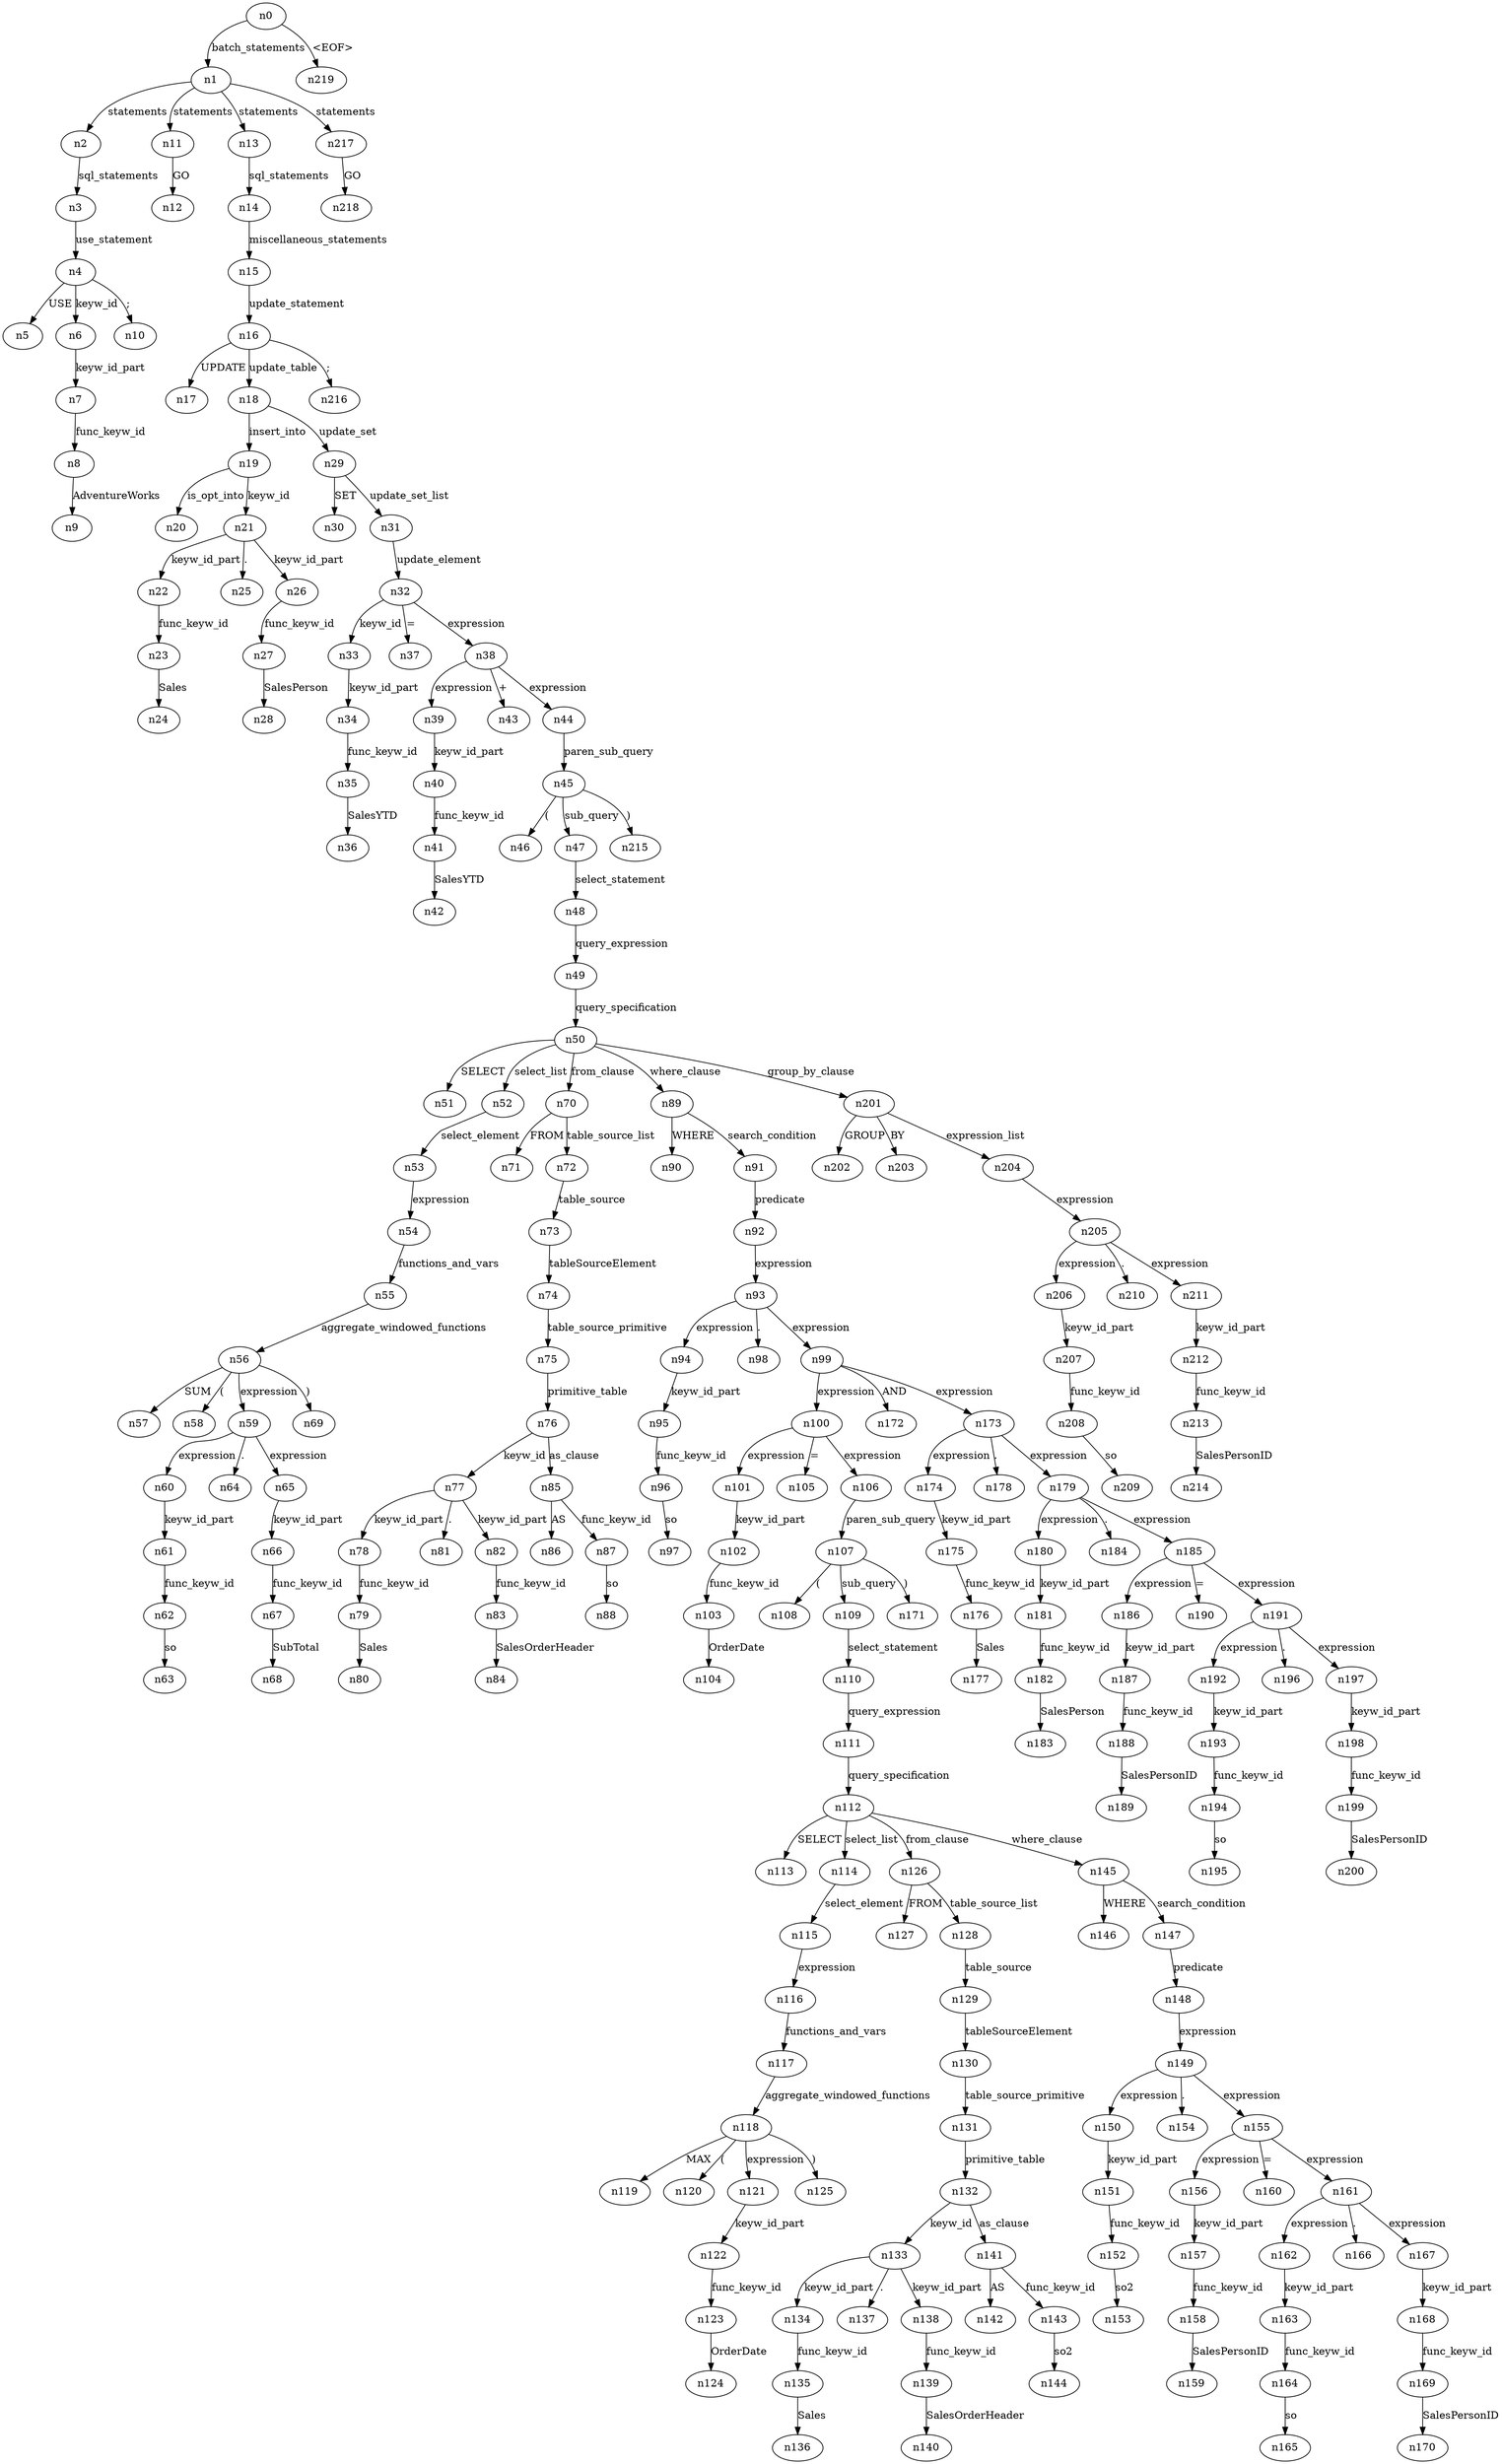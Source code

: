 digraph ParseTree {
  n0 -> n1 [label="batch_statements"];
  n1 -> n2 [label="statements"];
  n2 -> n3 [label="sql_statements"];
  n3 -> n4 [label="use_statement"];
  n4 -> n5 [label="USE"];
  n4 -> n6 [label="keyw_id"];
  n6 -> n7 [label="keyw_id_part"];
  n7 -> n8 [label="func_keyw_id"];
  n8 -> n9 [label="AdventureWorks"];
  n4 -> n10 [label=";"];
  n1 -> n11 [label="statements"];
  n11 -> n12 [label="GO"];
  n1 -> n13 [label="statements"];
  n13 -> n14 [label="sql_statements"];
  n14 -> n15 [label="miscellaneous_statements"];
  n15 -> n16 [label="update_statement"];
  n16 -> n17 [label="UPDATE"];
  n16 -> n18 [label="update_table"];
  n18 -> n19 [label="insert_into"];
  n19 -> n20 [label="is_opt_into"];
  n19 -> n21 [label="keyw_id"];
  n21 -> n22 [label="keyw_id_part"];
  n22 -> n23 [label="func_keyw_id"];
  n23 -> n24 [label="Sales"];
  n21 -> n25 [label="."];
  n21 -> n26 [label="keyw_id_part"];
  n26 -> n27 [label="func_keyw_id"];
  n27 -> n28 [label="SalesPerson"];
  n18 -> n29 [label="update_set"];
  n29 -> n30 [label="SET"];
  n29 -> n31 [label="update_set_list"];
  n31 -> n32 [label="update_element"];
  n32 -> n33 [label="keyw_id"];
  n33 -> n34 [label="keyw_id_part"];
  n34 -> n35 [label="func_keyw_id"];
  n35 -> n36 [label="SalesYTD"];
  n32 -> n37 [label="="];
  n32 -> n38 [label="expression"];
  n38 -> n39 [label="expression"];
  n39 -> n40 [label="keyw_id_part"];
  n40 -> n41 [label="func_keyw_id"];
  n41 -> n42 [label="SalesYTD"];
  n38 -> n43 [label="+"];
  n38 -> n44 [label="expression"];
  n44 -> n45 [label="paren_sub_query"];
  n45 -> n46 [label="("];
  n45 -> n47 [label="sub_query"];
  n47 -> n48 [label="select_statement"];
  n48 -> n49 [label="query_expression"];
  n49 -> n50 [label="query_specification"];
  n50 -> n51 [label="SELECT"];
  n50 -> n52 [label="select_list"];
  n52 -> n53 [label="select_element"];
  n53 -> n54 [label="expression"];
  n54 -> n55 [label="functions_and_vars"];
  n55 -> n56 [label="aggregate_windowed_functions"];
  n56 -> n57 [label="SUM"];
  n56 -> n58 [label="("];
  n56 -> n59 [label="expression"];
  n59 -> n60 [label="expression"];
  n60 -> n61 [label="keyw_id_part"];
  n61 -> n62 [label="func_keyw_id"];
  n62 -> n63 [label="so"];
  n59 -> n64 [label="."];
  n59 -> n65 [label="expression"];
  n65 -> n66 [label="keyw_id_part"];
  n66 -> n67 [label="func_keyw_id"];
  n67 -> n68 [label="SubTotal"];
  n56 -> n69 [label=")"];
  n50 -> n70 [label="from_clause"];
  n70 -> n71 [label="FROM"];
  n70 -> n72 [label="table_source_list"];
  n72 -> n73 [label="table_source"];
  n73 -> n74 [label="tableSourceElement"];
  n74 -> n75 [label="table_source_primitive"];
  n75 -> n76 [label="primitive_table"];
  n76 -> n77 [label="keyw_id"];
  n77 -> n78 [label="keyw_id_part"];
  n78 -> n79 [label="func_keyw_id"];
  n79 -> n80 [label="Sales"];
  n77 -> n81 [label="."];
  n77 -> n82 [label="keyw_id_part"];
  n82 -> n83 [label="func_keyw_id"];
  n83 -> n84 [label="SalesOrderHeader"];
  n76 -> n85 [label="as_clause"];
  n85 -> n86 [label="AS"];
  n85 -> n87 [label="func_keyw_id"];
  n87 -> n88 [label="so"];
  n50 -> n89 [label="where_clause"];
  n89 -> n90 [label="WHERE"];
  n89 -> n91 [label="search_condition"];
  n91 -> n92 [label="predicate"];
  n92 -> n93 [label="expression"];
  n93 -> n94 [label="expression"];
  n94 -> n95 [label="keyw_id_part"];
  n95 -> n96 [label="func_keyw_id"];
  n96 -> n97 [label="so"];
  n93 -> n98 [label="."];
  n93 -> n99 [label="expression"];
  n99 -> n100 [label="expression"];
  n100 -> n101 [label="expression"];
  n101 -> n102 [label="keyw_id_part"];
  n102 -> n103 [label="func_keyw_id"];
  n103 -> n104 [label="OrderDate"];
  n100 -> n105 [label="="];
  n100 -> n106 [label="expression"];
  n106 -> n107 [label="paren_sub_query"];
  n107 -> n108 [label="("];
  n107 -> n109 [label="sub_query"];
  n109 -> n110 [label="select_statement"];
  n110 -> n111 [label="query_expression"];
  n111 -> n112 [label="query_specification"];
  n112 -> n113 [label="SELECT"];
  n112 -> n114 [label="select_list"];
  n114 -> n115 [label="select_element"];
  n115 -> n116 [label="expression"];
  n116 -> n117 [label="functions_and_vars"];
  n117 -> n118 [label="aggregate_windowed_functions"];
  n118 -> n119 [label="MAX"];
  n118 -> n120 [label="("];
  n118 -> n121 [label="expression"];
  n121 -> n122 [label="keyw_id_part"];
  n122 -> n123 [label="func_keyw_id"];
  n123 -> n124 [label="OrderDate"];
  n118 -> n125 [label=")"];
  n112 -> n126 [label="from_clause"];
  n126 -> n127 [label="FROM"];
  n126 -> n128 [label="table_source_list"];
  n128 -> n129 [label="table_source"];
  n129 -> n130 [label="tableSourceElement"];
  n130 -> n131 [label="table_source_primitive"];
  n131 -> n132 [label="primitive_table"];
  n132 -> n133 [label="keyw_id"];
  n133 -> n134 [label="keyw_id_part"];
  n134 -> n135 [label="func_keyw_id"];
  n135 -> n136 [label="Sales"];
  n133 -> n137 [label="."];
  n133 -> n138 [label="keyw_id_part"];
  n138 -> n139 [label="func_keyw_id"];
  n139 -> n140 [label="SalesOrderHeader"];
  n132 -> n141 [label="as_clause"];
  n141 -> n142 [label="AS"];
  n141 -> n143 [label="func_keyw_id"];
  n143 -> n144 [label="so2"];
  n112 -> n145 [label="where_clause"];
  n145 -> n146 [label="WHERE"];
  n145 -> n147 [label="search_condition"];
  n147 -> n148 [label="predicate"];
  n148 -> n149 [label="expression"];
  n149 -> n150 [label="expression"];
  n150 -> n151 [label="keyw_id_part"];
  n151 -> n152 [label="func_keyw_id"];
  n152 -> n153 [label="so2"];
  n149 -> n154 [label="."];
  n149 -> n155 [label="expression"];
  n155 -> n156 [label="expression"];
  n156 -> n157 [label="keyw_id_part"];
  n157 -> n158 [label="func_keyw_id"];
  n158 -> n159 [label="SalesPersonID"];
  n155 -> n160 [label="="];
  n155 -> n161 [label="expression"];
  n161 -> n162 [label="expression"];
  n162 -> n163 [label="keyw_id_part"];
  n163 -> n164 [label="func_keyw_id"];
  n164 -> n165 [label="so"];
  n161 -> n166 [label="."];
  n161 -> n167 [label="expression"];
  n167 -> n168 [label="keyw_id_part"];
  n168 -> n169 [label="func_keyw_id"];
  n169 -> n170 [label="SalesPersonID"];
  n107 -> n171 [label=")"];
  n99 -> n172 [label="AND"];
  n99 -> n173 [label="expression"];
  n173 -> n174 [label="expression"];
  n174 -> n175 [label="keyw_id_part"];
  n175 -> n176 [label="func_keyw_id"];
  n176 -> n177 [label="Sales"];
  n173 -> n178 [label="."];
  n173 -> n179 [label="expression"];
  n179 -> n180 [label="expression"];
  n180 -> n181 [label="keyw_id_part"];
  n181 -> n182 [label="func_keyw_id"];
  n182 -> n183 [label="SalesPerson"];
  n179 -> n184 [label="."];
  n179 -> n185 [label="expression"];
  n185 -> n186 [label="expression"];
  n186 -> n187 [label="keyw_id_part"];
  n187 -> n188 [label="func_keyw_id"];
  n188 -> n189 [label="SalesPersonID"];
  n185 -> n190 [label="="];
  n185 -> n191 [label="expression"];
  n191 -> n192 [label="expression"];
  n192 -> n193 [label="keyw_id_part"];
  n193 -> n194 [label="func_keyw_id"];
  n194 -> n195 [label="so"];
  n191 -> n196 [label="."];
  n191 -> n197 [label="expression"];
  n197 -> n198 [label="keyw_id_part"];
  n198 -> n199 [label="func_keyw_id"];
  n199 -> n200 [label="SalesPersonID"];
  n50 -> n201 [label="group_by_clause"];
  n201 -> n202 [label="GROUP"];
  n201 -> n203 [label="BY"];
  n201 -> n204 [label="expression_list"];
  n204 -> n205 [label="expression"];
  n205 -> n206 [label="expression"];
  n206 -> n207 [label="keyw_id_part"];
  n207 -> n208 [label="func_keyw_id"];
  n208 -> n209 [label="so"];
  n205 -> n210 [label="."];
  n205 -> n211 [label="expression"];
  n211 -> n212 [label="keyw_id_part"];
  n212 -> n213 [label="func_keyw_id"];
  n213 -> n214 [label="SalesPersonID"];
  n45 -> n215 [label=")"];
  n16 -> n216 [label=";"];
  n1 -> n217 [label="statements"];
  n217 -> n218 [label="GO"];
  n0 -> n219 [label="<EOF>"];
}